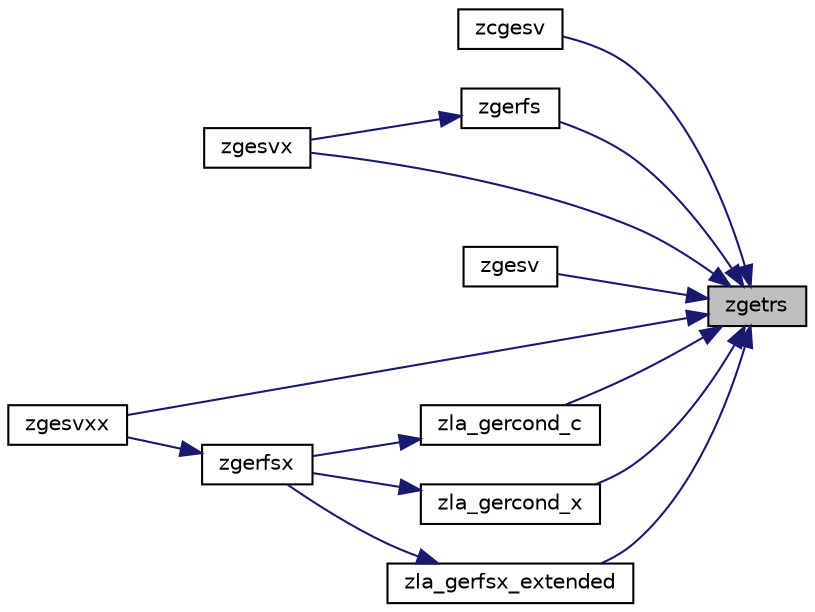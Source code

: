 digraph "zgetrs"
{
 // LATEX_PDF_SIZE
  edge [fontname="Helvetica",fontsize="10",labelfontname="Helvetica",labelfontsize="10"];
  node [fontname="Helvetica",fontsize="10",shape=record];
  rankdir="RL";
  Node1 [label="zgetrs",height=0.2,width=0.4,color="black", fillcolor="grey75", style="filled", fontcolor="black",tooltip="ZGETRS"];
  Node1 -> Node2 [dir="back",color="midnightblue",fontsize="10",style="solid",fontname="Helvetica"];
  Node2 [label="zcgesv",height=0.2,width=0.4,color="black", fillcolor="white", style="filled",URL="$zcgesv_8f.html#a892cb7992dc737797a8b8043dfc81a48",tooltip="ZCGESV computes the solution to system of linear equations A * X = B for GE matrices (mixed precision..."];
  Node1 -> Node3 [dir="back",color="midnightblue",fontsize="10",style="solid",fontname="Helvetica"];
  Node3 [label="zgerfs",height=0.2,width=0.4,color="black", fillcolor="white", style="filled",URL="$zgerfs_8f.html#a42986fd49f5f845a013fb66134ce7847",tooltip="ZGERFS"];
  Node3 -> Node4 [dir="back",color="midnightblue",fontsize="10",style="solid",fontname="Helvetica"];
  Node4 [label="zgesvx",height=0.2,width=0.4,color="black", fillcolor="white", style="filled",URL="$zgesvx_8f.html#abe3ae17895d46aeb7c9e5a076eaeeb69",tooltip="ZGESVX computes the solution to system of linear equations A * X = B for GE matrices"];
  Node1 -> Node5 [dir="back",color="midnightblue",fontsize="10",style="solid",fontname="Helvetica"];
  Node5 [label="zgesv",height=0.2,width=0.4,color="black", fillcolor="white", style="filled",URL="$group__gesv.html#ga531713dfc62bc5df387b7bb486a9deeb",tooltip="Download ZGESV + dependencies  <a href=\"http://www.netlib.org/cgi-bin/netlibfiles...."];
  Node1 -> Node4 [dir="back",color="midnightblue",fontsize="10",style="solid",fontname="Helvetica"];
  Node1 -> Node6 [dir="back",color="midnightblue",fontsize="10",style="solid",fontname="Helvetica"];
  Node6 [label="zgesvxx",height=0.2,width=0.4,color="black", fillcolor="white", style="filled",URL="$zgesvxx_8f.html#aff43ace945f982f6612eeace3c1b4f3b",tooltip="ZGESVXX computes the solution to system of linear equations A * X = B for GE matrices"];
  Node1 -> Node7 [dir="back",color="midnightblue",fontsize="10",style="solid",fontname="Helvetica"];
  Node7 [label="zla_gercond_c",height=0.2,width=0.4,color="black", fillcolor="white", style="filled",URL="$zla__gercond__c_8f.html#ab08ab71400afba05aff8565ab8d3d4e0",tooltip="ZLA_GERCOND_C computes the infinity norm condition number of op(A)*inv(diag(c)) for general matrices."];
  Node7 -> Node8 [dir="back",color="midnightblue",fontsize="10",style="solid",fontname="Helvetica"];
  Node8 [label="zgerfsx",height=0.2,width=0.4,color="black", fillcolor="white", style="filled",URL="$zgerfsx_8f.html#a27a6dc0c11a5de56db8aac64619b7873",tooltip="ZGERFSX"];
  Node8 -> Node6 [dir="back",color="midnightblue",fontsize="10",style="solid",fontname="Helvetica"];
  Node1 -> Node9 [dir="back",color="midnightblue",fontsize="10",style="solid",fontname="Helvetica"];
  Node9 [label="zla_gercond_x",height=0.2,width=0.4,color="black", fillcolor="white", style="filled",URL="$zla__gercond__x_8f.html#ae625c625f36963209b3b3ddd640b6305",tooltip="ZLA_GERCOND_X computes the infinity norm condition number of op(A)*diag(x) for general matrices."];
  Node9 -> Node8 [dir="back",color="midnightblue",fontsize="10",style="solid",fontname="Helvetica"];
  Node1 -> Node10 [dir="back",color="midnightblue",fontsize="10",style="solid",fontname="Helvetica"];
  Node10 [label="zla_gerfsx_extended",height=0.2,width=0.4,color="black", fillcolor="white", style="filled",URL="$zla__gerfsx__extended_8f.html#af04f5fc86ce0bcd42d8eed61cf927692",tooltip="ZLA_GERFSX_EXTENDED"];
  Node10 -> Node8 [dir="back",color="midnightblue",fontsize="10",style="solid",fontname="Helvetica"];
}
